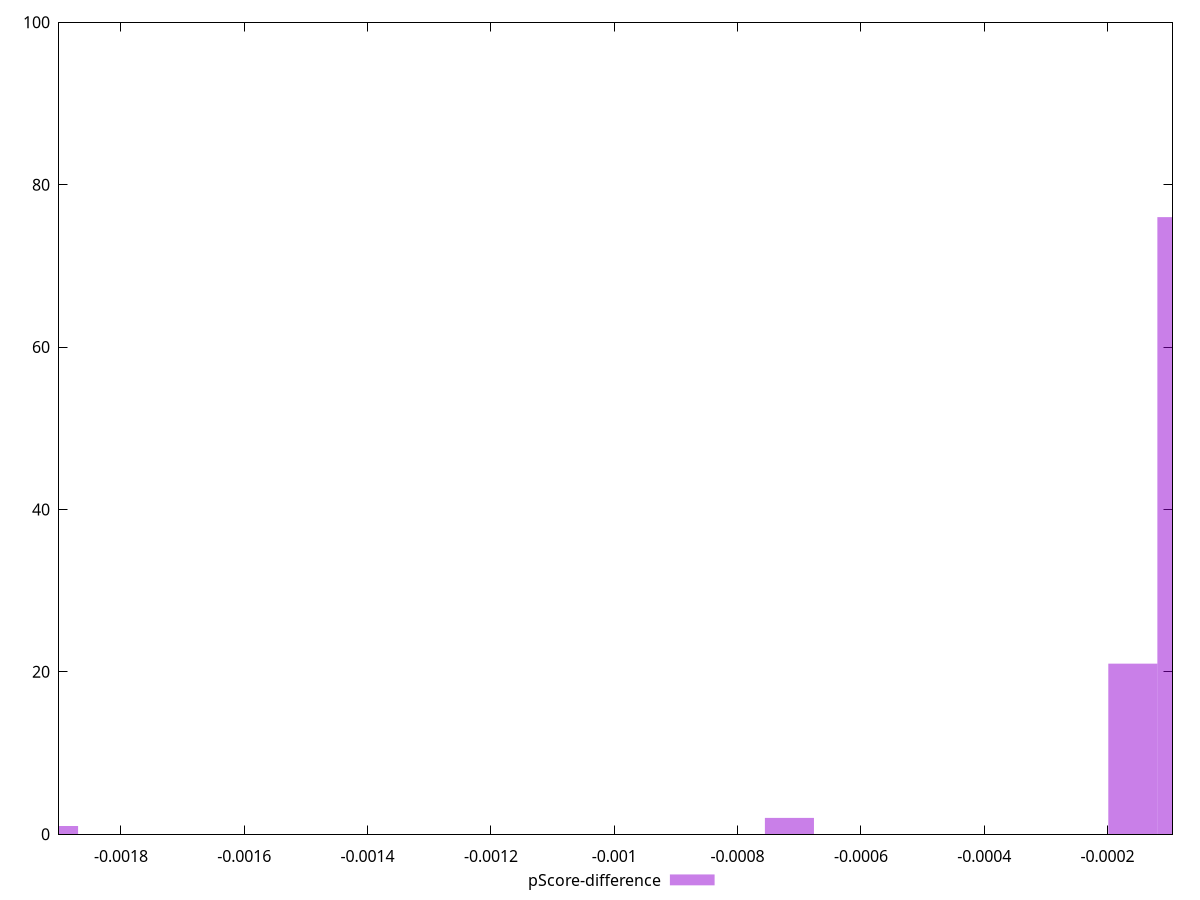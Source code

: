 reset

$pScoreDifference <<EOF
-0.0019092062430522815 1
-0.00007955026012717839 76
-0.00015910052025435678 21
-0.0007159523411446056 2
EOF

set key outside below
set boxwidth 0.00007955026012717839
set xrange [-0.0019003822554981564:-0.00009477924213108224]
set yrange [0:100]
set trange [0:100]
set style fill transparent solid 0.5 noborder
set terminal svg size 640, 490 enhanced background rgb 'white'
set output "reports/report_00032_2021-02-25T10-28-15.087Z/speed-index/samples/agenda/pScore-difference/histogram.svg"

plot $pScoreDifference title "pScore-difference" with boxes

reset

